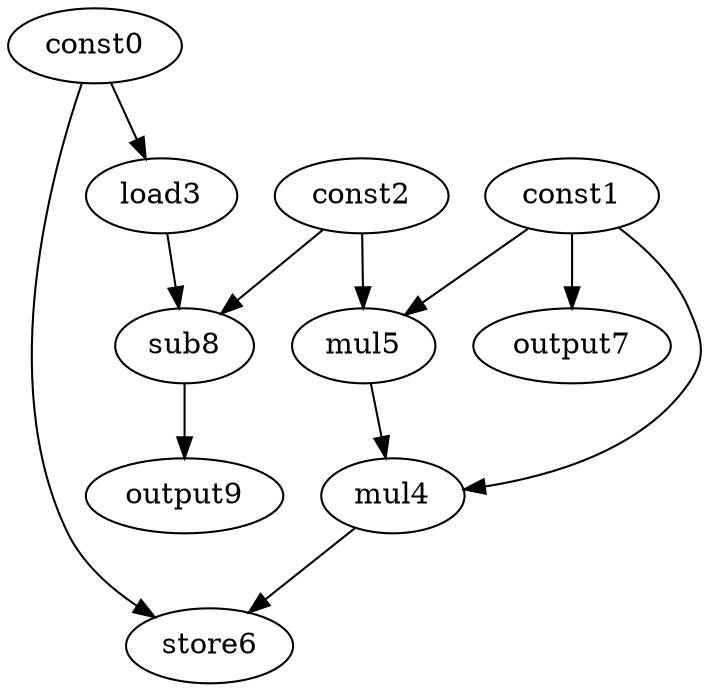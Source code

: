 digraph G { 
const0[opcode=const]; 
const1[opcode=const]; 
const2[opcode=const]; 
load3[opcode=load]; 
mul4[opcode=mul]; 
mul5[opcode=mul]; 
store6[opcode=store]; 
output7[opcode=output]; 
sub8[opcode=sub]; 
output9[opcode=output]; 
const0->load3[operand=0];
const1->mul5[operand=0];
const2->mul5[operand=1];
const1->output7[operand=0];
const1->mul4[operand=0];
mul5->mul4[operand=1];
const2->sub8[operand=0];
load3->sub8[operand=1];
const0->store6[operand=0];
mul4->store6[operand=1];
sub8->output9[operand=0];
}
